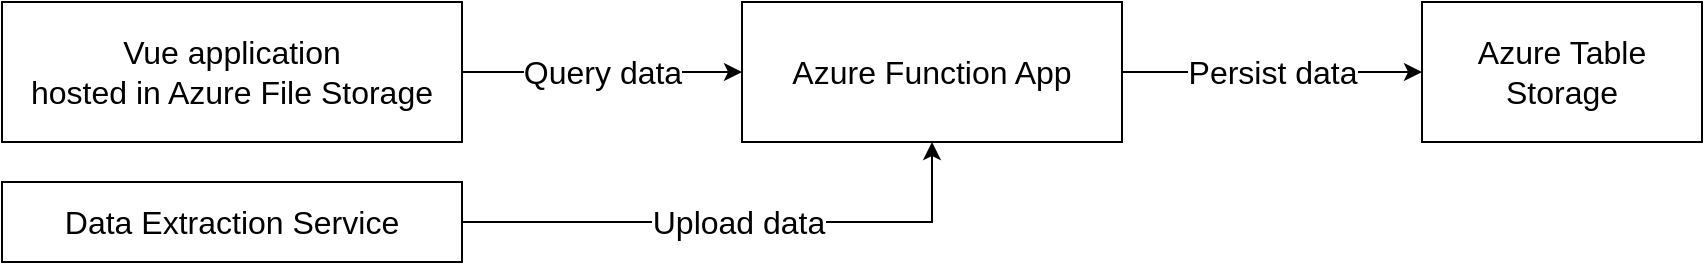 <mxfile version="20.0.4" type="device"><diagram id="HxFdba9J9AGziDngRfYT" name="Page-1"><mxGraphModel dx="1038" dy="531" grid="1" gridSize="10" guides="1" tooltips="1" connect="1" arrows="1" fold="1" page="1" pageScale="1" pageWidth="850" pageHeight="1100" math="0" shadow="0"><root><mxCell id="0"/><mxCell id="1" parent="0"/><mxCell id="NP8a4N3-5Y4RL4eddx0q-27" value="Query data" style="edgeStyle=orthogonalEdgeStyle;rounded=0;orthogonalLoop=1;jettySize=auto;html=1;exitX=1;exitY=0.5;exitDx=0;exitDy=0;entryX=0;entryY=0.5;entryDx=0;entryDy=0;startArrow=none;startFill=0;fontSize=16;" parent="1" source="NP8a4N3-5Y4RL4eddx0q-1" target="NP8a4N3-5Y4RL4eddx0q-2" edge="1"><mxGeometry relative="1" as="geometry"/></mxCell><mxCell id="NP8a4N3-5Y4RL4eddx0q-1" value="Vue application&lt;br style=&quot;font-size: 16px;&quot;&gt;hosted in Azure File Storage" style="rounded=0;whiteSpace=wrap;html=1;fontSize=16;" parent="1" vertex="1"><mxGeometry width="230" height="70" as="geometry"/></mxCell><mxCell id="-PqT7QVHLWucHDpZtECj-1" value="Persist data" style="edgeStyle=orthogonalEdgeStyle;rounded=0;orthogonalLoop=1;jettySize=auto;html=1;exitX=1;exitY=0.5;exitDx=0;exitDy=0;entryX=0;entryY=0.5;entryDx=0;entryDy=0;startArrow=none;startFill=0;fontSize=16;" parent="1" source="NP8a4N3-5Y4RL4eddx0q-2" target="NP8a4N3-5Y4RL4eddx0q-3" edge="1"><mxGeometry relative="1" as="geometry"/></mxCell><mxCell id="NP8a4N3-5Y4RL4eddx0q-2" value="Azure Function App" style="rounded=0;whiteSpace=wrap;html=1;fontSize=16;" parent="1" vertex="1"><mxGeometry x="370" width="190" height="70" as="geometry"/></mxCell><mxCell id="NP8a4N3-5Y4RL4eddx0q-3" value="Azure Table Storage" style="rounded=0;whiteSpace=wrap;html=1;fontSize=16;" parent="1" vertex="1"><mxGeometry x="710" width="140" height="70" as="geometry"/></mxCell><mxCell id="DDoZXfeKMiMjcE1oTdt2-1" value="&lt;font style=&quot;font-size: 16px;&quot;&gt;Upload data&lt;/font&gt;" style="edgeStyle=orthogonalEdgeStyle;rounded=0;orthogonalLoop=1;jettySize=auto;html=1;exitX=1;exitY=0.5;exitDx=0;exitDy=0;strokeWidth=1;" edge="1" parent="1" source="NP8a4N3-5Y4RL4eddx0q-11" target="NP8a4N3-5Y4RL4eddx0q-2"><mxGeometry relative="1" as="geometry"/></mxCell><mxCell id="NP8a4N3-5Y4RL4eddx0q-11" value="Data Extraction Service" style="rounded=0;whiteSpace=wrap;html=1;fillColor=none;fontSize=16;" parent="1" vertex="1"><mxGeometry y="90" width="230" height="40" as="geometry"/></mxCell></root></mxGraphModel></diagram></mxfile>